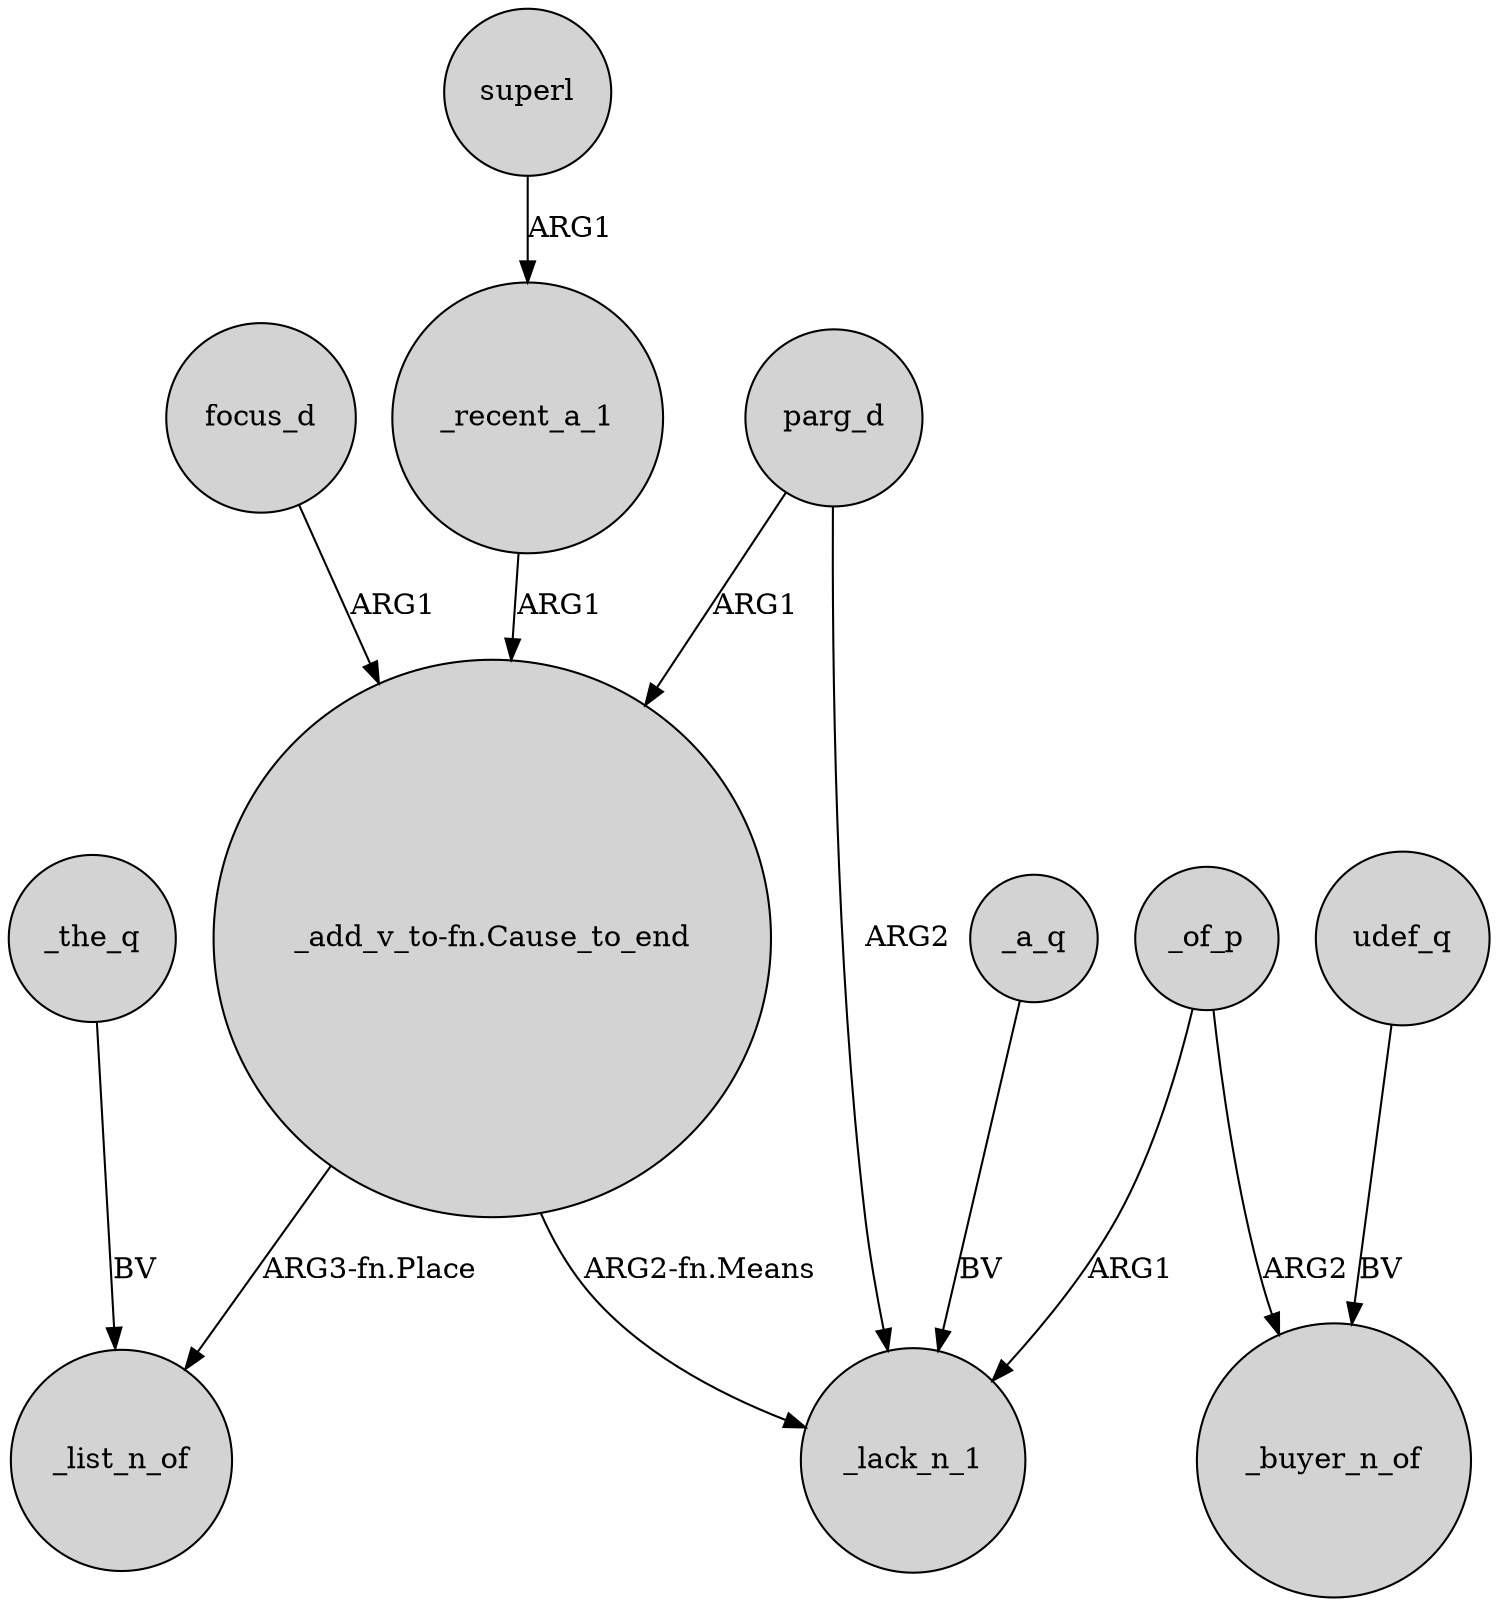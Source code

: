 digraph {
	node [shape=circle style=filled]
	"_add_v_to-fn.Cause_to_end" -> _list_n_of [label="ARG3-fn.Place"]
	_a_q -> _lack_n_1 [label=BV]
	superl -> _recent_a_1 [label=ARG1]
	_recent_a_1 -> "_add_v_to-fn.Cause_to_end" [label=ARG1]
	udef_q -> _buyer_n_of [label=BV]
	_of_p -> _lack_n_1 [label=ARG1]
	focus_d -> "_add_v_to-fn.Cause_to_end" [label=ARG1]
	_the_q -> _list_n_of [label=BV]
	parg_d -> "_add_v_to-fn.Cause_to_end" [label=ARG1]
	parg_d -> _lack_n_1 [label=ARG2]
	_of_p -> _buyer_n_of [label=ARG2]
	"_add_v_to-fn.Cause_to_end" -> _lack_n_1 [label="ARG2-fn.Means"]
}
